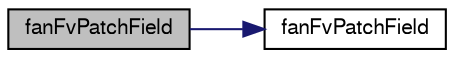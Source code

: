 digraph "fanFvPatchField"
{
  bgcolor="transparent";
  edge [fontname="FreeSans",fontsize="10",labelfontname="FreeSans",labelfontsize="10"];
  node [fontname="FreeSans",fontsize="10",shape=record];
  rankdir="LR";
  Node7 [label="fanFvPatchField",height=0.2,width=0.4,color="black", fillcolor="grey75", style="filled", fontcolor="black"];
  Node7 -> Node8 [color="midnightblue",fontsize="10",style="solid",fontname="FreeSans"];
  Node8 [label="fanFvPatchField",height=0.2,width=0.4,color="black",URL="$a22086.html#a3b6bf622ea265b484de27cbeca80ba7a",tooltip="Construct from patch and internal field. "];
}

